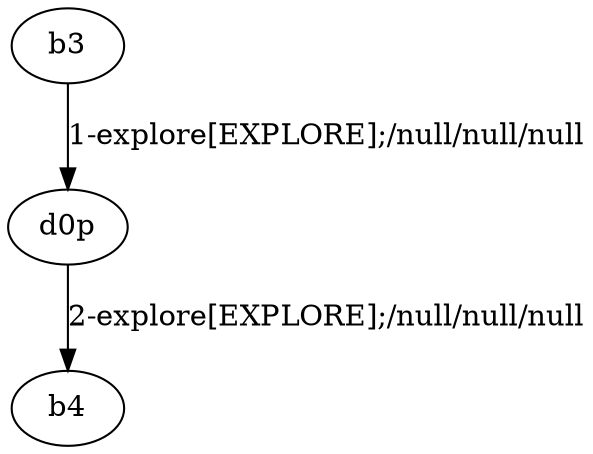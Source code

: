 # Total number of goals covered by this test: 1
# d0p --> b4

digraph g {
"b3" -> "d0p" [label = "1-explore[EXPLORE];/null/null/null"];
"d0p" -> "b4" [label = "2-explore[EXPLORE];/null/null/null"];
}